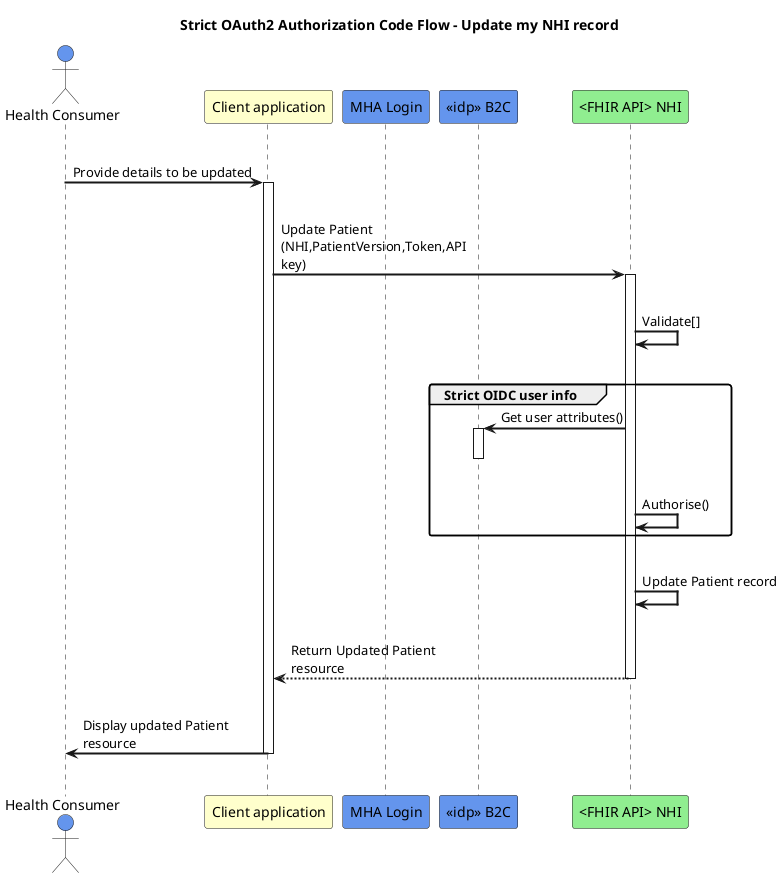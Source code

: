 @startuml
skinparam sequenceArrowThickness 2
skinparam roundcorner 5
skinparam maxmessagesize 180
skinparam sequenceParticipant bold
title Strict OAuth2 Authorization Code Flow - Update my NHI record
actor "Health Consumer" as User #CornflowerBlue
participant "Client application" as A #BUSINESS
participant "MHA Login" as B #CornflowerBlue
participant "<<idp>> B2C" as C #CornflowerBlue
participant "<FHIR API> NHI" as D #LightGreen
|||
User -> A: Provide details to be updated
activate A
|||
A -> D: Update Patient (NHI,PatientVersion,Token,API key)
activate D
|||
D -> D: Validate[]
|||
group Strict OIDC user info
D -> C: Get user attributes()
activate C
deactivate C
|||
D -> D: Authorise()
end
|||
D -> D: Update Patient record
|||
D -[dashed]-> A: Return Updated Patient resource
deactivate D
|||
A -> User: Display updated Patient resource
deactivate A
|||
@enduml
